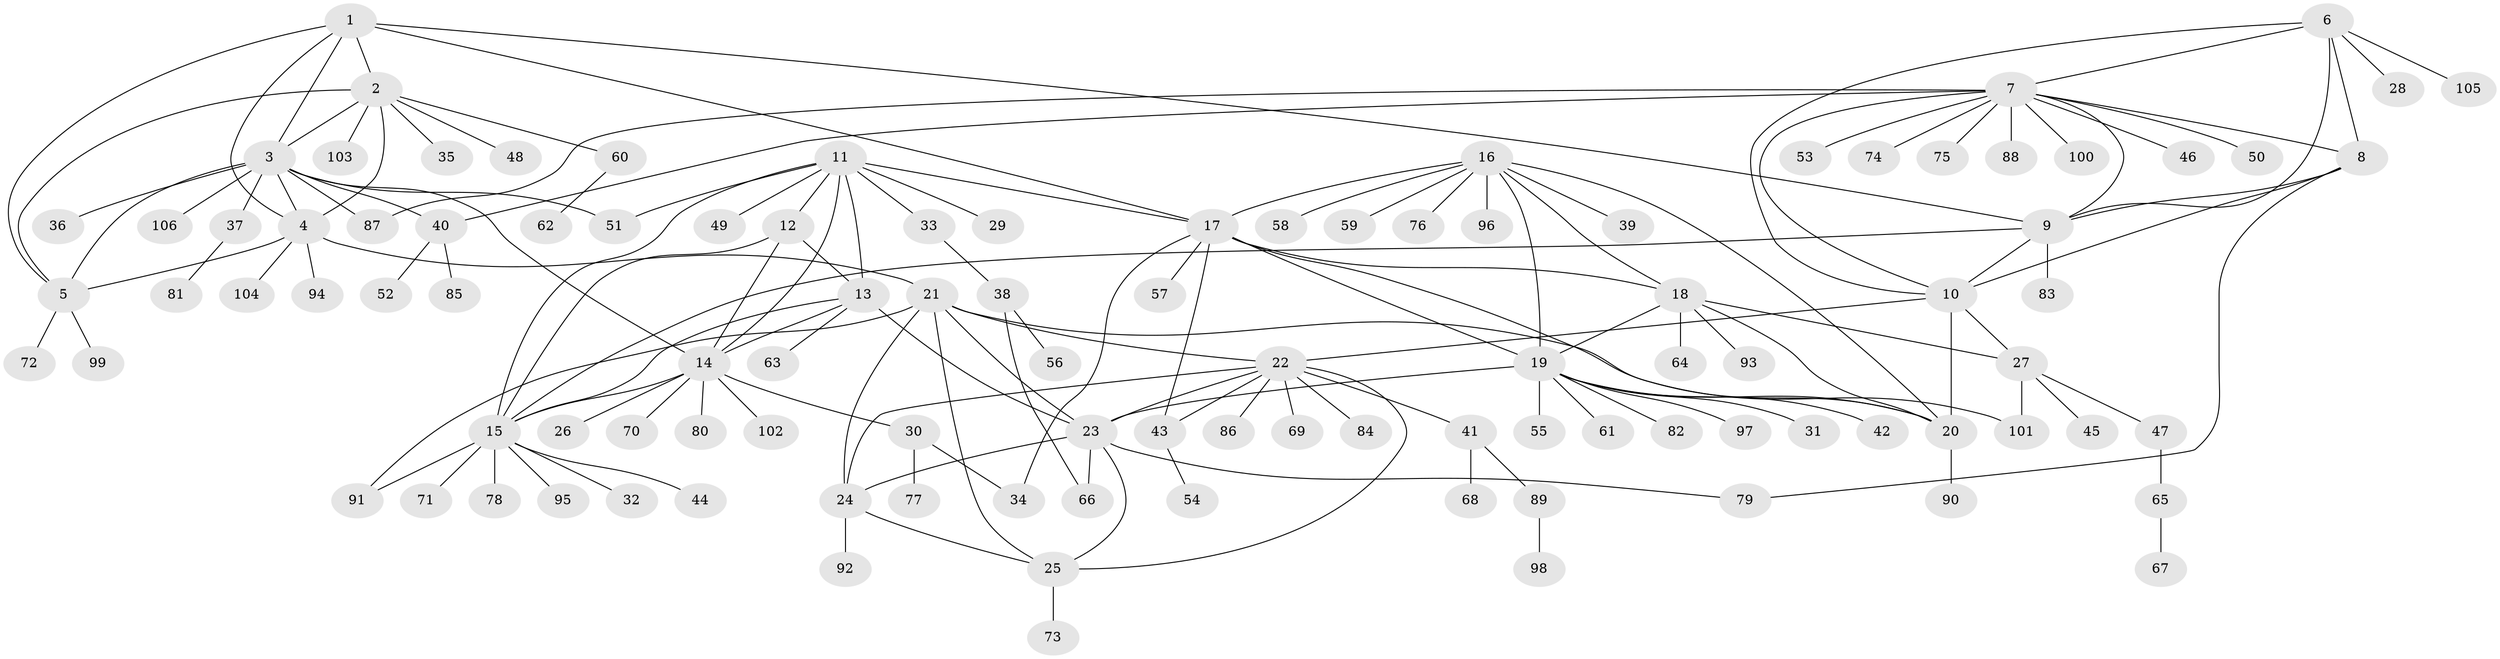 // Generated by graph-tools (version 1.1) at 2025/37/03/09/25 02:37:46]
// undirected, 106 vertices, 151 edges
graph export_dot {
graph [start="1"]
  node [color=gray90,style=filled];
  1;
  2;
  3;
  4;
  5;
  6;
  7;
  8;
  9;
  10;
  11;
  12;
  13;
  14;
  15;
  16;
  17;
  18;
  19;
  20;
  21;
  22;
  23;
  24;
  25;
  26;
  27;
  28;
  29;
  30;
  31;
  32;
  33;
  34;
  35;
  36;
  37;
  38;
  39;
  40;
  41;
  42;
  43;
  44;
  45;
  46;
  47;
  48;
  49;
  50;
  51;
  52;
  53;
  54;
  55;
  56;
  57;
  58;
  59;
  60;
  61;
  62;
  63;
  64;
  65;
  66;
  67;
  68;
  69;
  70;
  71;
  72;
  73;
  74;
  75;
  76;
  77;
  78;
  79;
  80;
  81;
  82;
  83;
  84;
  85;
  86;
  87;
  88;
  89;
  90;
  91;
  92;
  93;
  94;
  95;
  96;
  97;
  98;
  99;
  100;
  101;
  102;
  103;
  104;
  105;
  106;
  1 -- 2;
  1 -- 3;
  1 -- 4;
  1 -- 5;
  1 -- 9;
  1 -- 17;
  2 -- 3;
  2 -- 4;
  2 -- 5;
  2 -- 35;
  2 -- 48;
  2 -- 60;
  2 -- 103;
  3 -- 4;
  3 -- 5;
  3 -- 14;
  3 -- 36;
  3 -- 37;
  3 -- 40;
  3 -- 51;
  3 -- 87;
  3 -- 106;
  4 -- 5;
  4 -- 21;
  4 -- 94;
  4 -- 104;
  5 -- 72;
  5 -- 99;
  6 -- 7;
  6 -- 8;
  6 -- 9;
  6 -- 10;
  6 -- 28;
  6 -- 105;
  7 -- 8;
  7 -- 9;
  7 -- 10;
  7 -- 40;
  7 -- 46;
  7 -- 50;
  7 -- 53;
  7 -- 74;
  7 -- 75;
  7 -- 87;
  7 -- 88;
  7 -- 100;
  8 -- 9;
  8 -- 10;
  8 -- 79;
  9 -- 10;
  9 -- 15;
  9 -- 83;
  10 -- 20;
  10 -- 22;
  10 -- 27;
  11 -- 12;
  11 -- 13;
  11 -- 14;
  11 -- 15;
  11 -- 17;
  11 -- 29;
  11 -- 33;
  11 -- 49;
  11 -- 51;
  12 -- 13;
  12 -- 14;
  12 -- 15;
  13 -- 14;
  13 -- 15;
  13 -- 23;
  13 -- 63;
  14 -- 15;
  14 -- 26;
  14 -- 30;
  14 -- 70;
  14 -- 80;
  14 -- 102;
  15 -- 32;
  15 -- 44;
  15 -- 71;
  15 -- 78;
  15 -- 91;
  15 -- 95;
  16 -- 17;
  16 -- 18;
  16 -- 19;
  16 -- 20;
  16 -- 39;
  16 -- 58;
  16 -- 59;
  16 -- 76;
  16 -- 96;
  17 -- 18;
  17 -- 19;
  17 -- 20;
  17 -- 34;
  17 -- 43;
  17 -- 57;
  18 -- 19;
  18 -- 20;
  18 -- 27;
  18 -- 64;
  18 -- 93;
  19 -- 20;
  19 -- 23;
  19 -- 31;
  19 -- 42;
  19 -- 55;
  19 -- 61;
  19 -- 82;
  19 -- 97;
  20 -- 90;
  21 -- 22;
  21 -- 23;
  21 -- 24;
  21 -- 25;
  21 -- 91;
  21 -- 101;
  22 -- 23;
  22 -- 24;
  22 -- 25;
  22 -- 41;
  22 -- 43;
  22 -- 69;
  22 -- 84;
  22 -- 86;
  23 -- 24;
  23 -- 25;
  23 -- 66;
  23 -- 79;
  24 -- 25;
  24 -- 92;
  25 -- 73;
  27 -- 45;
  27 -- 47;
  27 -- 101;
  30 -- 34;
  30 -- 77;
  33 -- 38;
  37 -- 81;
  38 -- 56;
  38 -- 66;
  40 -- 52;
  40 -- 85;
  41 -- 68;
  41 -- 89;
  43 -- 54;
  47 -- 65;
  60 -- 62;
  65 -- 67;
  89 -- 98;
}
